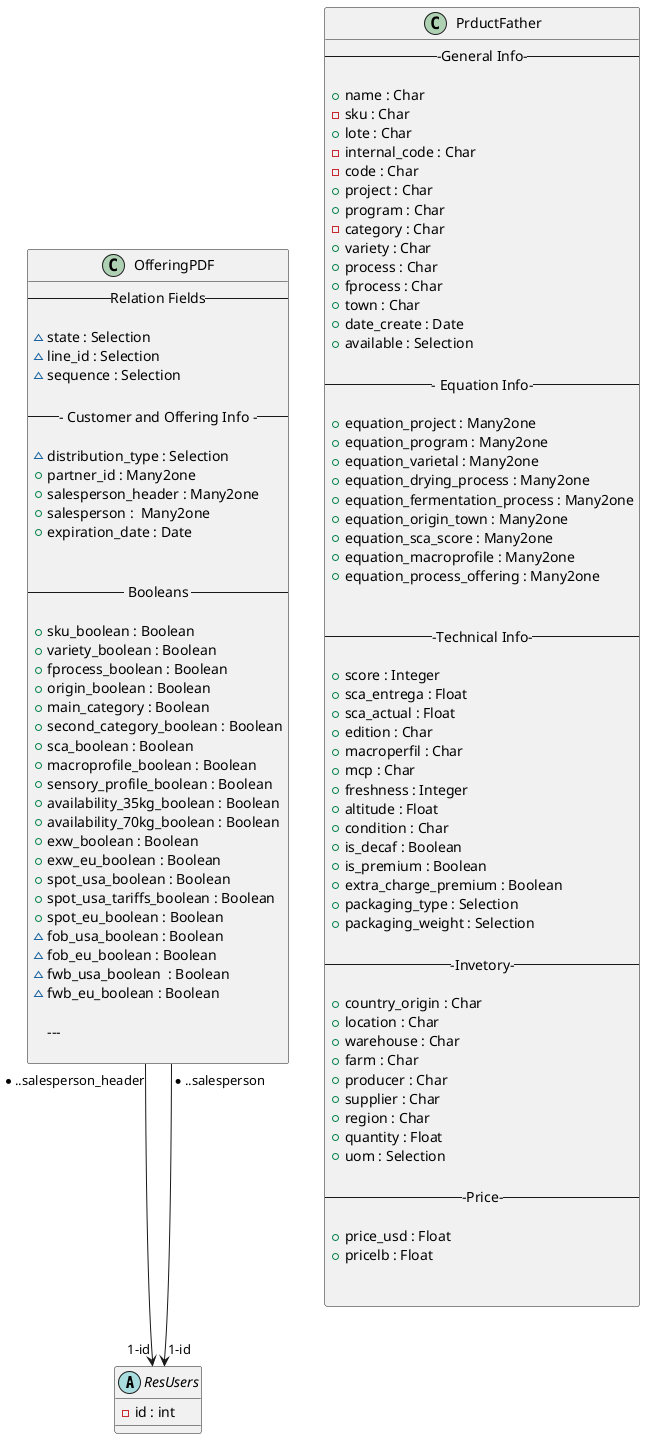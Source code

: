 @startuml offering

' Mi orden de variables simepre seguira de ahora en adelante de esta formam
' Codigo
' Proyecto
' Programa o Categoria
' Variedad
' Procesos o procesos 
' Orgien
' Categorias de Portafolio
' Sca
' macroperfil
' sensory
' disponibilidad
' precios


abstract class ResUsers{
    - id : int
}


class OfferingPDF {
    ----Relation Fields----

    ~ state : Selection
    ~ line_id : Selection
    ~ sequence : Selection

    --- Customer and Offering Info ---

    ~ distribution_type : Selection
    + partner_id : Many2one
    + salesperson_header : Many2one
    + salesperson :  Many2one
    + expiration_date : Date 


    ---- Booleans ----

    + sku_boolean : Boolean
    + variety_boolean : Boolean
    + fprocess_boolean : Boolean
    + origin_boolean : Boolean
    + main_category : Boolean
    + second_category_boolean : Boolean
    + sca_boolean : Boolean
    + macroprofile_boolean : Boolean
    + sensory_profile_boolean : Boolean
    + availability_35kg_boolean : Boolean
    + availability_70kg_boolean : Boolean
    + exw_boolean : Boolean
    + exw_eu_boolean : Boolean
    + spot_usa_boolean : Boolean 
    + spot_usa_tariffs_boolean : Boolean
    + spot_eu_boolean : Boolean
    ~ fob_usa_boolean : Boolean 
    ~ fob_eu_boolean : Boolean 
    ~ fwb_usa_boolean  : Boolean
    ~ fwb_eu_boolean : Boolean

    ---     

}

OfferingPDF "*..salesperson_header" --> "1-id" ResUsers 
OfferingPDF "*..salesperson" --> "1-id" ResUsers  


class   PrductFather{
    ---General Info---

    + name : Char
    - sku : Char
    + lote : Char
    - internal_code : Char
    - code : Char
    + project : Char 
    + program : Char
    - category : Char
    + variety : Char
    + process : Char
    + fprocess : Char
    + town : Char
    + date_create : Date
    + available : Selection

    --- Equation Info---

    + equation_project : Many2one
    + equation_program : Many2one
    + equation_varietal : Many2one
    + equation_drying_process : Many2one
    + equation_fermentation_process : Many2one
    + equation_origin_town : Many2one
    + equation_sca_score : Many2one
    + equation_macroprofile : Many2one
    + equation_process_offering : Many2one


    ---Technical Info---

    + score : Integer 
    + sca_entrega : Float 
    + sca_actual : Float 
    + edition : Char 
    + macroperfil : Char 
    + mcp : Char
    + freshness : Integer
    + altitude : Float
    + condition : Char 
    + is_decaf : Boolean 
    + is_premium : Boolean
    + extra_charge_premium : Boolean
    + packaging_type : Selection
    + packaging_weight : Selection 

    ---Invetory---

    + country_origin : Char
    + location : Char
    + warehouse : Char
    + farm : Char
    + producer : Char
    + supplier : Char
    + region : Char 
    + quantity : Float
    + uom : Selection 

    ---Price---

    + price_usd : Float  
    + pricelb : Float 


}

@enduml